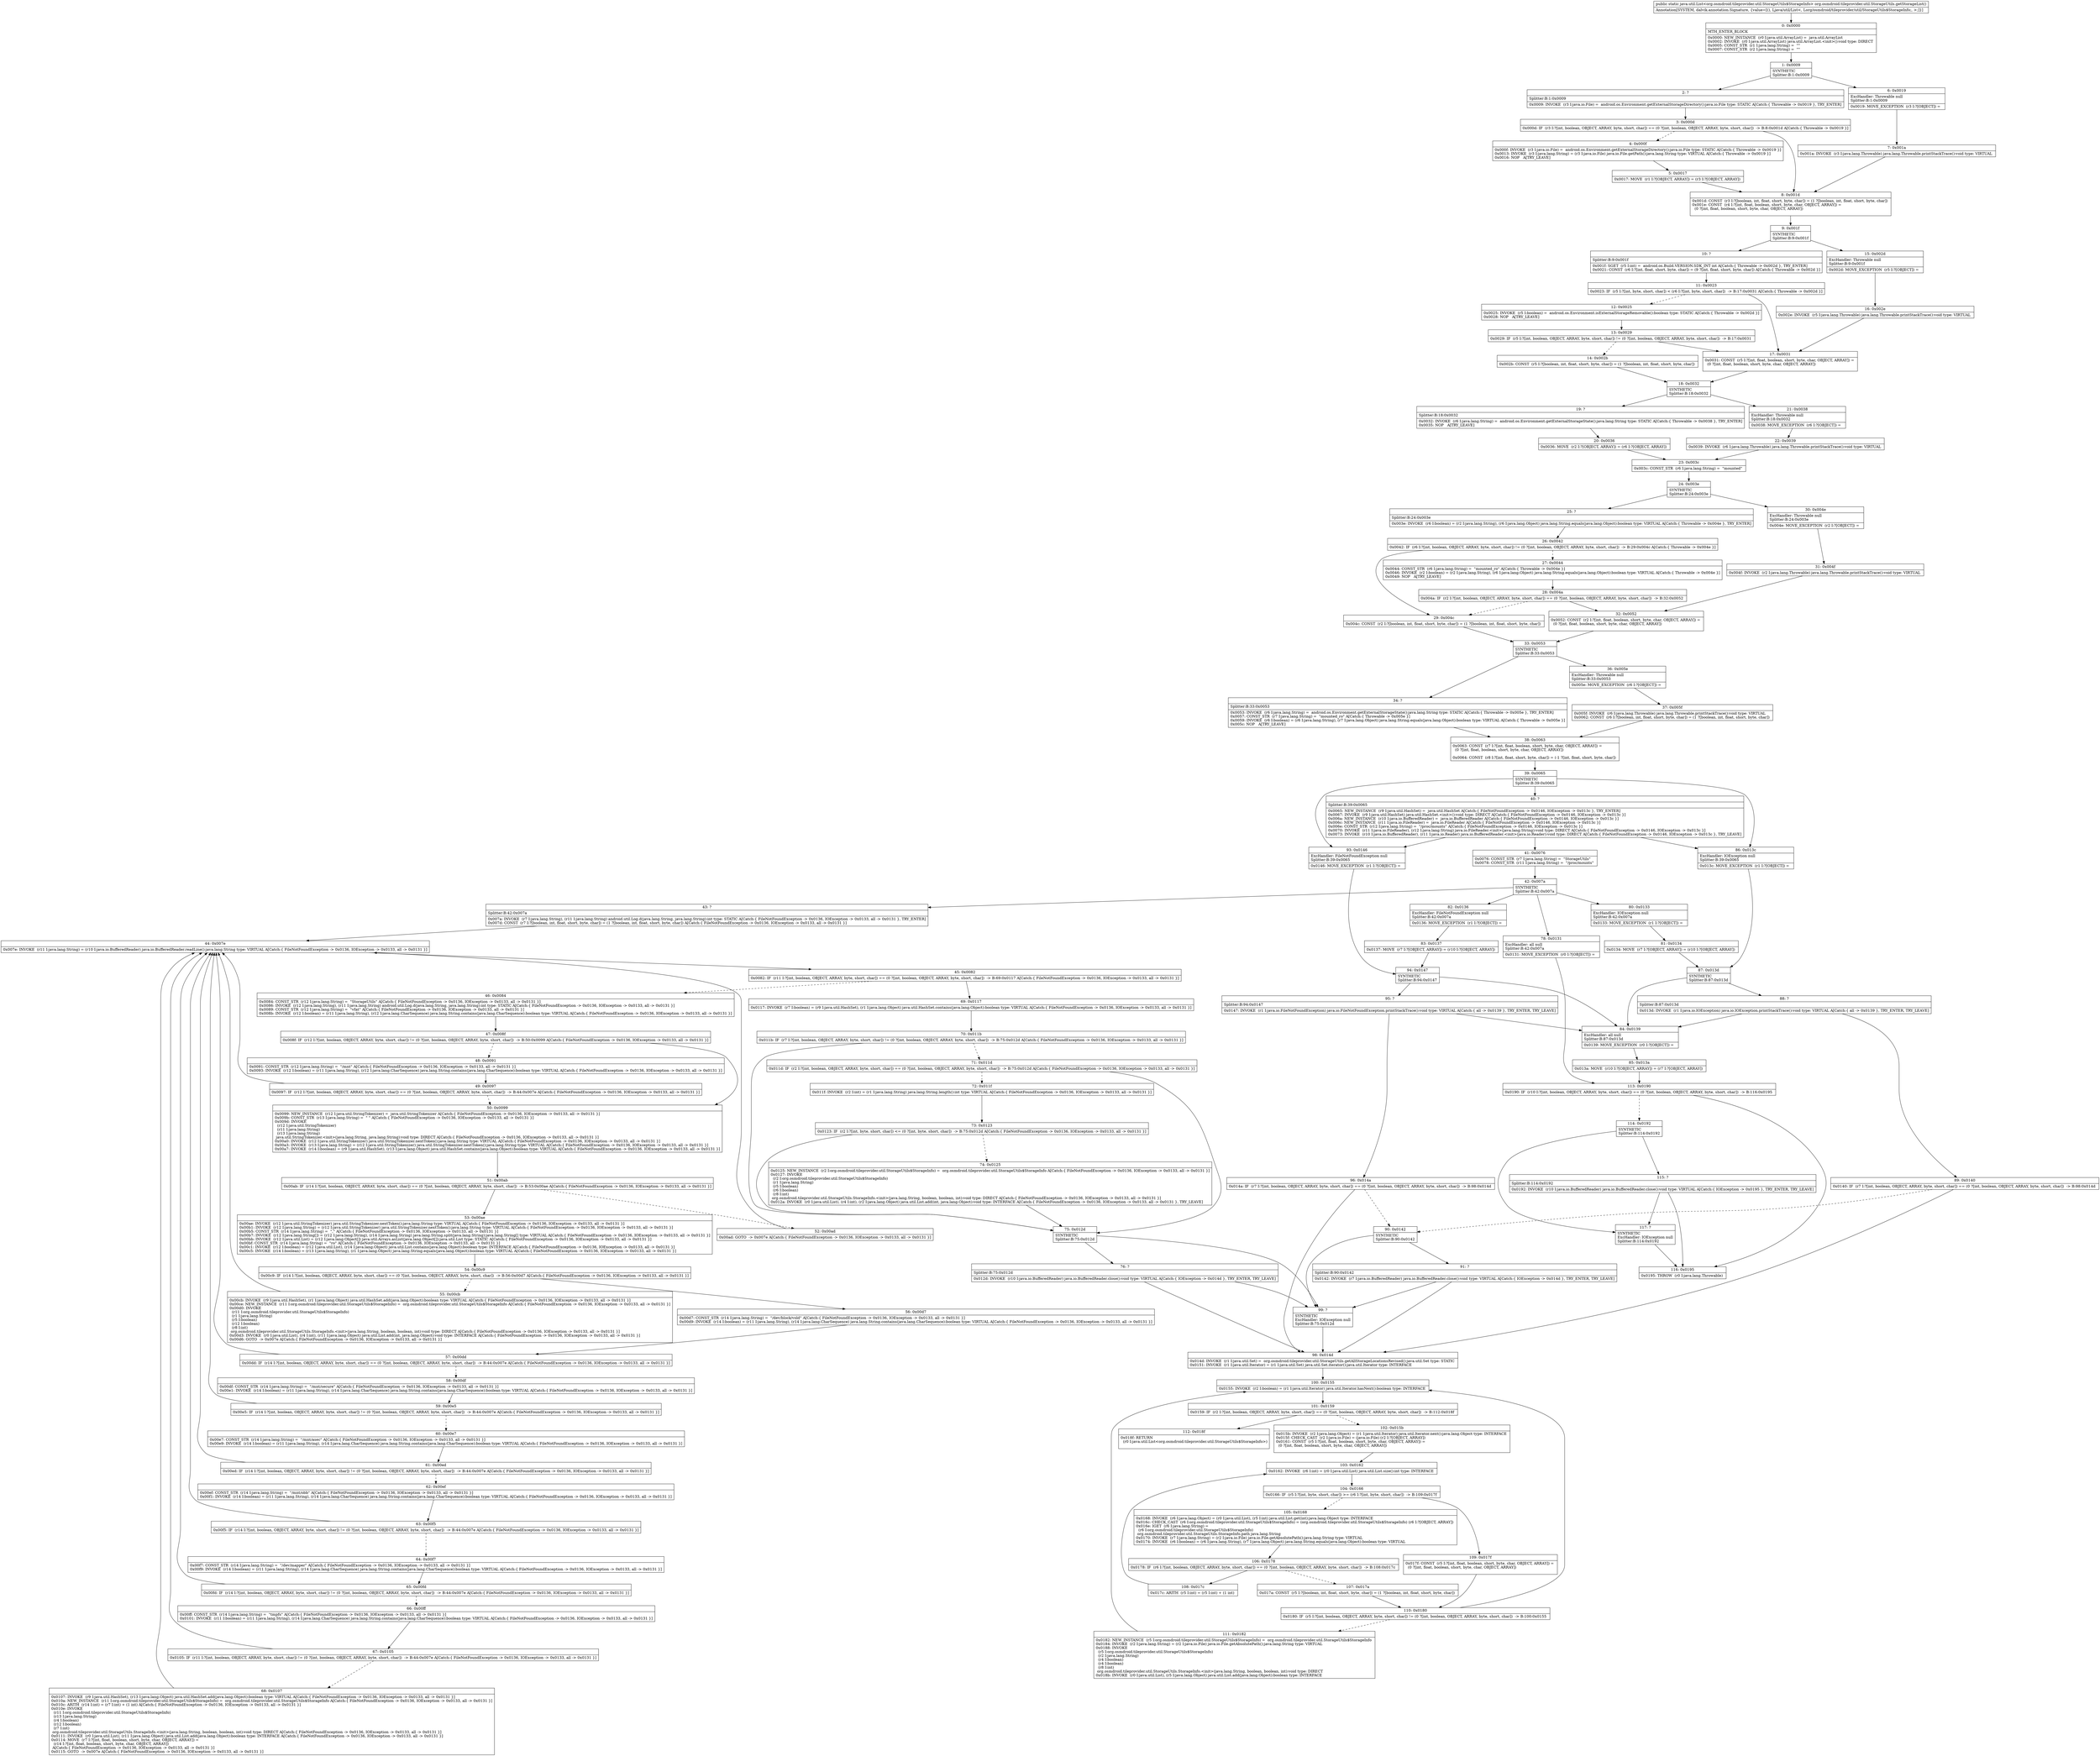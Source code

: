 digraph "CFG fororg.osmdroid.tileprovider.util.StorageUtils.getStorageList()Ljava\/util\/List;" {
Node_0 [shape=record,label="{0\:\ 0x0000|MTH_ENTER_BLOCK\l|0x0000: NEW_INSTANCE  (r0 I:java.util.ArrayList) =  java.util.ArrayList \l0x0002: INVOKE  (r0 I:java.util.ArrayList) java.util.ArrayList.\<init\>():void type: DIRECT \l0x0005: CONST_STR  (r1 I:java.lang.String) =  \"\" \l0x0007: CONST_STR  (r2 I:java.lang.String) =  \"\" \l}"];
Node_1 [shape=record,label="{1\:\ 0x0009|SYNTHETIC\lSplitter:B:1:0x0009\l}"];
Node_2 [shape=record,label="{2\:\ ?|Splitter:B:1:0x0009\l|0x0009: INVOKE  (r3 I:java.io.File) =  android.os.Environment.getExternalStorageDirectory():java.io.File type: STATIC A[Catch:\{ Throwable \-\> 0x0019 \}, TRY_ENTER]\l}"];
Node_3 [shape=record,label="{3\:\ 0x000d|0x000d: IF  (r3 I:?[int, boolean, OBJECT, ARRAY, byte, short, char]) == (0 ?[int, boolean, OBJECT, ARRAY, byte, short, char])  \-\> B:8:0x001d A[Catch:\{ Throwable \-\> 0x0019 \}]\l}"];
Node_4 [shape=record,label="{4\:\ 0x000f|0x000f: INVOKE  (r3 I:java.io.File) =  android.os.Environment.getExternalStorageDirectory():java.io.File type: STATIC A[Catch:\{ Throwable \-\> 0x0019 \}]\l0x0013: INVOKE  (r3 I:java.lang.String) = (r3 I:java.io.File) java.io.File.getPath():java.lang.String type: VIRTUAL A[Catch:\{ Throwable \-\> 0x0019 \}]\l0x0016: NOP   A[TRY_LEAVE]\l}"];
Node_5 [shape=record,label="{5\:\ 0x0017|0x0017: MOVE  (r1 I:?[OBJECT, ARRAY]) = (r3 I:?[OBJECT, ARRAY]) \l}"];
Node_6 [shape=record,label="{6\:\ 0x0019|ExcHandler: Throwable null\lSplitter:B:1:0x0009\l|0x0019: MOVE_EXCEPTION  (r3 I:?[OBJECT]) =  \l}"];
Node_7 [shape=record,label="{7\:\ 0x001a|0x001a: INVOKE  (r3 I:java.lang.Throwable) java.lang.Throwable.printStackTrace():void type: VIRTUAL \l}"];
Node_8 [shape=record,label="{8\:\ 0x001d|0x001d: CONST  (r3 I:?[boolean, int, float, short, byte, char]) = (1 ?[boolean, int, float, short, byte, char]) \l0x001e: CONST  (r4 I:?[int, float, boolean, short, byte, char, OBJECT, ARRAY]) = \l  (0 ?[int, float, boolean, short, byte, char, OBJECT, ARRAY])\l \l}"];
Node_9 [shape=record,label="{9\:\ 0x001f|SYNTHETIC\lSplitter:B:9:0x001f\l}"];
Node_10 [shape=record,label="{10\:\ ?|Splitter:B:9:0x001f\l|0x001f: SGET  (r5 I:int) =  android.os.Build.VERSION.SDK_INT int A[Catch:\{ Throwable \-\> 0x002d \}, TRY_ENTER]\l0x0021: CONST  (r6 I:?[int, float, short, byte, char]) = (9 ?[int, float, short, byte, char]) A[Catch:\{ Throwable \-\> 0x002d \}]\l}"];
Node_11 [shape=record,label="{11\:\ 0x0023|0x0023: IF  (r5 I:?[int, byte, short, char]) \< (r6 I:?[int, byte, short, char])  \-\> B:17:0x0031 A[Catch:\{ Throwable \-\> 0x002d \}]\l}"];
Node_12 [shape=record,label="{12\:\ 0x0025|0x0025: INVOKE  (r5 I:boolean) =  android.os.Environment.isExternalStorageRemovable():boolean type: STATIC A[Catch:\{ Throwable \-\> 0x002d \}]\l0x0028: NOP   A[TRY_LEAVE]\l}"];
Node_13 [shape=record,label="{13\:\ 0x0029|0x0029: IF  (r5 I:?[int, boolean, OBJECT, ARRAY, byte, short, char]) != (0 ?[int, boolean, OBJECT, ARRAY, byte, short, char])  \-\> B:17:0x0031 \l}"];
Node_14 [shape=record,label="{14\:\ 0x002b|0x002b: CONST  (r5 I:?[boolean, int, float, short, byte, char]) = (1 ?[boolean, int, float, short, byte, char]) \l}"];
Node_15 [shape=record,label="{15\:\ 0x002d|ExcHandler: Throwable null\lSplitter:B:9:0x001f\l|0x002d: MOVE_EXCEPTION  (r5 I:?[OBJECT]) =  \l}"];
Node_16 [shape=record,label="{16\:\ 0x002e|0x002e: INVOKE  (r5 I:java.lang.Throwable) java.lang.Throwable.printStackTrace():void type: VIRTUAL \l}"];
Node_17 [shape=record,label="{17\:\ 0x0031|0x0031: CONST  (r5 I:?[int, float, boolean, short, byte, char, OBJECT, ARRAY]) = \l  (0 ?[int, float, boolean, short, byte, char, OBJECT, ARRAY])\l \l}"];
Node_18 [shape=record,label="{18\:\ 0x0032|SYNTHETIC\lSplitter:B:18:0x0032\l}"];
Node_19 [shape=record,label="{19\:\ ?|Splitter:B:18:0x0032\l|0x0032: INVOKE  (r6 I:java.lang.String) =  android.os.Environment.getExternalStorageState():java.lang.String type: STATIC A[Catch:\{ Throwable \-\> 0x0038 \}, TRY_ENTER]\l0x0035: NOP   A[TRY_LEAVE]\l}"];
Node_20 [shape=record,label="{20\:\ 0x0036|0x0036: MOVE  (r2 I:?[OBJECT, ARRAY]) = (r6 I:?[OBJECT, ARRAY]) \l}"];
Node_21 [shape=record,label="{21\:\ 0x0038|ExcHandler: Throwable null\lSplitter:B:18:0x0032\l|0x0038: MOVE_EXCEPTION  (r6 I:?[OBJECT]) =  \l}"];
Node_22 [shape=record,label="{22\:\ 0x0039|0x0039: INVOKE  (r6 I:java.lang.Throwable) java.lang.Throwable.printStackTrace():void type: VIRTUAL \l}"];
Node_23 [shape=record,label="{23\:\ 0x003c|0x003c: CONST_STR  (r6 I:java.lang.String) =  \"mounted\" \l}"];
Node_24 [shape=record,label="{24\:\ 0x003e|SYNTHETIC\lSplitter:B:24:0x003e\l}"];
Node_25 [shape=record,label="{25\:\ ?|Splitter:B:24:0x003e\l|0x003e: INVOKE  (r6 I:boolean) = (r2 I:java.lang.String), (r6 I:java.lang.Object) java.lang.String.equals(java.lang.Object):boolean type: VIRTUAL A[Catch:\{ Throwable \-\> 0x004e \}, TRY_ENTER]\l}"];
Node_26 [shape=record,label="{26\:\ 0x0042|0x0042: IF  (r6 I:?[int, boolean, OBJECT, ARRAY, byte, short, char]) != (0 ?[int, boolean, OBJECT, ARRAY, byte, short, char])  \-\> B:29:0x004c A[Catch:\{ Throwable \-\> 0x004e \}]\l}"];
Node_27 [shape=record,label="{27\:\ 0x0044|0x0044: CONST_STR  (r6 I:java.lang.String) =  \"mounted_ro\" A[Catch:\{ Throwable \-\> 0x004e \}]\l0x0046: INVOKE  (r2 I:boolean) = (r2 I:java.lang.String), (r6 I:java.lang.Object) java.lang.String.equals(java.lang.Object):boolean type: VIRTUAL A[Catch:\{ Throwable \-\> 0x004e \}]\l0x0049: NOP   A[TRY_LEAVE]\l}"];
Node_28 [shape=record,label="{28\:\ 0x004a|0x004a: IF  (r2 I:?[int, boolean, OBJECT, ARRAY, byte, short, char]) == (0 ?[int, boolean, OBJECT, ARRAY, byte, short, char])  \-\> B:32:0x0052 \l}"];
Node_29 [shape=record,label="{29\:\ 0x004c|0x004c: CONST  (r2 I:?[boolean, int, float, short, byte, char]) = (1 ?[boolean, int, float, short, byte, char]) \l}"];
Node_30 [shape=record,label="{30\:\ 0x004e|ExcHandler: Throwable null\lSplitter:B:24:0x003e\l|0x004e: MOVE_EXCEPTION  (r2 I:?[OBJECT]) =  \l}"];
Node_31 [shape=record,label="{31\:\ 0x004f|0x004f: INVOKE  (r2 I:java.lang.Throwable) java.lang.Throwable.printStackTrace():void type: VIRTUAL \l}"];
Node_32 [shape=record,label="{32\:\ 0x0052|0x0052: CONST  (r2 I:?[int, float, boolean, short, byte, char, OBJECT, ARRAY]) = \l  (0 ?[int, float, boolean, short, byte, char, OBJECT, ARRAY])\l \l}"];
Node_33 [shape=record,label="{33\:\ 0x0053|SYNTHETIC\lSplitter:B:33:0x0053\l}"];
Node_34 [shape=record,label="{34\:\ ?|Splitter:B:33:0x0053\l|0x0053: INVOKE  (r6 I:java.lang.String) =  android.os.Environment.getExternalStorageState():java.lang.String type: STATIC A[Catch:\{ Throwable \-\> 0x005e \}, TRY_ENTER]\l0x0057: CONST_STR  (r7 I:java.lang.String) =  \"mounted_ro\" A[Catch:\{ Throwable \-\> 0x005e \}]\l0x0059: INVOKE  (r6 I:boolean) = (r6 I:java.lang.String), (r7 I:java.lang.Object) java.lang.String.equals(java.lang.Object):boolean type: VIRTUAL A[Catch:\{ Throwable \-\> 0x005e \}]\l0x005c: NOP   A[TRY_LEAVE]\l}"];
Node_36 [shape=record,label="{36\:\ 0x005e|ExcHandler: Throwable null\lSplitter:B:33:0x0053\l|0x005e: MOVE_EXCEPTION  (r6 I:?[OBJECT]) =  \l}"];
Node_37 [shape=record,label="{37\:\ 0x005f|0x005f: INVOKE  (r6 I:java.lang.Throwable) java.lang.Throwable.printStackTrace():void type: VIRTUAL \l0x0062: CONST  (r6 I:?[boolean, int, float, short, byte, char]) = (1 ?[boolean, int, float, short, byte, char]) \l}"];
Node_38 [shape=record,label="{38\:\ 0x0063|0x0063: CONST  (r7 I:?[int, float, boolean, short, byte, char, OBJECT, ARRAY]) = \l  (0 ?[int, float, boolean, short, byte, char, OBJECT, ARRAY])\l \l0x0064: CONST  (r8 I:?[int, float, short, byte, char]) = (\-1 ?[int, float, short, byte, char]) \l}"];
Node_39 [shape=record,label="{39\:\ 0x0065|SYNTHETIC\lSplitter:B:39:0x0065\l}"];
Node_40 [shape=record,label="{40\:\ ?|Splitter:B:39:0x0065\l|0x0065: NEW_INSTANCE  (r9 I:java.util.HashSet) =  java.util.HashSet A[Catch:\{ FileNotFoundException \-\> 0x0146, IOException \-\> 0x013c \}, TRY_ENTER]\l0x0067: INVOKE  (r9 I:java.util.HashSet) java.util.HashSet.\<init\>():void type: DIRECT A[Catch:\{ FileNotFoundException \-\> 0x0146, IOException \-\> 0x013c \}]\l0x006a: NEW_INSTANCE  (r10 I:java.io.BufferedReader) =  java.io.BufferedReader A[Catch:\{ FileNotFoundException \-\> 0x0146, IOException \-\> 0x013c \}]\l0x006c: NEW_INSTANCE  (r11 I:java.io.FileReader) =  java.io.FileReader A[Catch:\{ FileNotFoundException \-\> 0x0146, IOException \-\> 0x013c \}]\l0x006e: CONST_STR  (r12 I:java.lang.String) =  \"\/proc\/mounts\" A[Catch:\{ FileNotFoundException \-\> 0x0146, IOException \-\> 0x013c \}]\l0x0070: INVOKE  (r11 I:java.io.FileReader), (r12 I:java.lang.String) java.io.FileReader.\<init\>(java.lang.String):void type: DIRECT A[Catch:\{ FileNotFoundException \-\> 0x0146, IOException \-\> 0x013c \}]\l0x0073: INVOKE  (r10 I:java.io.BufferedReader), (r11 I:java.io.Reader) java.io.BufferedReader.\<init\>(java.io.Reader):void type: DIRECT A[Catch:\{ FileNotFoundException \-\> 0x0146, IOException \-\> 0x013c \}, TRY_LEAVE]\l}"];
Node_41 [shape=record,label="{41\:\ 0x0076|0x0076: CONST_STR  (r7 I:java.lang.String) =  \"StorageUtils\" \l0x0078: CONST_STR  (r11 I:java.lang.String) =  \"\/proc\/mounts\" \l}"];
Node_42 [shape=record,label="{42\:\ 0x007a|SYNTHETIC\lSplitter:B:42:0x007a\l}"];
Node_43 [shape=record,label="{43\:\ ?|Splitter:B:42:0x007a\l|0x007a: INVOKE  (r7 I:java.lang.String), (r11 I:java.lang.String) android.util.Log.d(java.lang.String, java.lang.String):int type: STATIC A[Catch:\{ FileNotFoundException \-\> 0x0136, IOException \-\> 0x0133, all \-\> 0x0131 \}, TRY_ENTER]\l0x007d: CONST  (r7 I:?[boolean, int, float, short, byte, char]) = (1 ?[boolean, int, float, short, byte, char]) A[Catch:\{ FileNotFoundException \-\> 0x0136, IOException \-\> 0x0133, all \-\> 0x0131 \}]\l}"];
Node_44 [shape=record,label="{44\:\ 0x007e|0x007e: INVOKE  (r11 I:java.lang.String) = (r10 I:java.io.BufferedReader) java.io.BufferedReader.readLine():java.lang.String type: VIRTUAL A[Catch:\{ FileNotFoundException \-\> 0x0136, IOException \-\> 0x0133, all \-\> 0x0131 \}]\l}"];
Node_45 [shape=record,label="{45\:\ 0x0082|0x0082: IF  (r11 I:?[int, boolean, OBJECT, ARRAY, byte, short, char]) == (0 ?[int, boolean, OBJECT, ARRAY, byte, short, char])  \-\> B:69:0x0117 A[Catch:\{ FileNotFoundException \-\> 0x0136, IOException \-\> 0x0133, all \-\> 0x0131 \}]\l}"];
Node_46 [shape=record,label="{46\:\ 0x0084|0x0084: CONST_STR  (r12 I:java.lang.String) =  \"StorageUtils\" A[Catch:\{ FileNotFoundException \-\> 0x0136, IOException \-\> 0x0133, all \-\> 0x0131 \}]\l0x0086: INVOKE  (r12 I:java.lang.String), (r11 I:java.lang.String) android.util.Log.d(java.lang.String, java.lang.String):int type: STATIC A[Catch:\{ FileNotFoundException \-\> 0x0136, IOException \-\> 0x0133, all \-\> 0x0131 \}]\l0x0089: CONST_STR  (r12 I:java.lang.String) =  \"vfat\" A[Catch:\{ FileNotFoundException \-\> 0x0136, IOException \-\> 0x0133, all \-\> 0x0131 \}]\l0x008b: INVOKE  (r12 I:boolean) = (r11 I:java.lang.String), (r12 I:java.lang.CharSequence) java.lang.String.contains(java.lang.CharSequence):boolean type: VIRTUAL A[Catch:\{ FileNotFoundException \-\> 0x0136, IOException \-\> 0x0133, all \-\> 0x0131 \}]\l}"];
Node_47 [shape=record,label="{47\:\ 0x008f|0x008f: IF  (r12 I:?[int, boolean, OBJECT, ARRAY, byte, short, char]) != (0 ?[int, boolean, OBJECT, ARRAY, byte, short, char])  \-\> B:50:0x0099 A[Catch:\{ FileNotFoundException \-\> 0x0136, IOException \-\> 0x0133, all \-\> 0x0131 \}]\l}"];
Node_48 [shape=record,label="{48\:\ 0x0091|0x0091: CONST_STR  (r12 I:java.lang.String) =  \"\/mnt\" A[Catch:\{ FileNotFoundException \-\> 0x0136, IOException \-\> 0x0133, all \-\> 0x0131 \}]\l0x0093: INVOKE  (r12 I:boolean) = (r11 I:java.lang.String), (r12 I:java.lang.CharSequence) java.lang.String.contains(java.lang.CharSequence):boolean type: VIRTUAL A[Catch:\{ FileNotFoundException \-\> 0x0136, IOException \-\> 0x0133, all \-\> 0x0131 \}]\l}"];
Node_49 [shape=record,label="{49\:\ 0x0097|0x0097: IF  (r12 I:?[int, boolean, OBJECT, ARRAY, byte, short, char]) == (0 ?[int, boolean, OBJECT, ARRAY, byte, short, char])  \-\> B:44:0x007e A[Catch:\{ FileNotFoundException \-\> 0x0136, IOException \-\> 0x0133, all \-\> 0x0131 \}]\l}"];
Node_50 [shape=record,label="{50\:\ 0x0099|0x0099: NEW_INSTANCE  (r12 I:java.util.StringTokenizer) =  java.util.StringTokenizer A[Catch:\{ FileNotFoundException \-\> 0x0136, IOException \-\> 0x0133, all \-\> 0x0131 \}]\l0x009b: CONST_STR  (r13 I:java.lang.String) =  \" \" A[Catch:\{ FileNotFoundException \-\> 0x0136, IOException \-\> 0x0133, all \-\> 0x0131 \}]\l0x009d: INVOKE  \l  (r12 I:java.util.StringTokenizer)\l  (r11 I:java.lang.String)\l  (r13 I:java.lang.String)\l java.util.StringTokenizer.\<init\>(java.lang.String, java.lang.String):void type: DIRECT A[Catch:\{ FileNotFoundException \-\> 0x0136, IOException \-\> 0x0133, all \-\> 0x0131 \}]\l0x00a0: INVOKE  (r12 I:java.util.StringTokenizer) java.util.StringTokenizer.nextToken():java.lang.String type: VIRTUAL A[Catch:\{ FileNotFoundException \-\> 0x0136, IOException \-\> 0x0133, all \-\> 0x0131 \}]\l0x00a3: INVOKE  (r13 I:java.lang.String) = (r12 I:java.util.StringTokenizer) java.util.StringTokenizer.nextToken():java.lang.String type: VIRTUAL A[Catch:\{ FileNotFoundException \-\> 0x0136, IOException \-\> 0x0133, all \-\> 0x0131 \}]\l0x00a7: INVOKE  (r14 I:boolean) = (r9 I:java.util.HashSet), (r13 I:java.lang.Object) java.util.HashSet.contains(java.lang.Object):boolean type: VIRTUAL A[Catch:\{ FileNotFoundException \-\> 0x0136, IOException \-\> 0x0133, all \-\> 0x0131 \}]\l}"];
Node_51 [shape=record,label="{51\:\ 0x00ab|0x00ab: IF  (r14 I:?[int, boolean, OBJECT, ARRAY, byte, short, char]) == (0 ?[int, boolean, OBJECT, ARRAY, byte, short, char])  \-\> B:53:0x00ae A[Catch:\{ FileNotFoundException \-\> 0x0136, IOException \-\> 0x0133, all \-\> 0x0131 \}]\l}"];
Node_52 [shape=record,label="{52\:\ 0x00ad|0x00ad: GOTO  \-\> 0x007e A[Catch:\{ FileNotFoundException \-\> 0x0136, IOException \-\> 0x0133, all \-\> 0x0131 \}]\l}"];
Node_53 [shape=record,label="{53\:\ 0x00ae|0x00ae: INVOKE  (r12 I:java.util.StringTokenizer) java.util.StringTokenizer.nextToken():java.lang.String type: VIRTUAL A[Catch:\{ FileNotFoundException \-\> 0x0136, IOException \-\> 0x0133, all \-\> 0x0131 \}]\l0x00b1: INVOKE  (r12 I:java.lang.String) = (r12 I:java.util.StringTokenizer) java.util.StringTokenizer.nextToken():java.lang.String type: VIRTUAL A[Catch:\{ FileNotFoundException \-\> 0x0136, IOException \-\> 0x0133, all \-\> 0x0131 \}]\l0x00b5: CONST_STR  (r14 I:java.lang.String) =  \",\" A[Catch:\{ FileNotFoundException \-\> 0x0136, IOException \-\> 0x0133, all \-\> 0x0131 \}]\l0x00b7: INVOKE  (r12 I:java.lang.String[]) = (r12 I:java.lang.String), (r14 I:java.lang.String) java.lang.String.split(java.lang.String):java.lang.String[] type: VIRTUAL A[Catch:\{ FileNotFoundException \-\> 0x0136, IOException \-\> 0x0133, all \-\> 0x0131 \}]\l0x00bb: INVOKE  (r12 I:java.util.List) = (r12 I:java.lang.Object[]) java.util.Arrays.asList(java.lang.Object[]):java.util.List type: STATIC A[Catch:\{ FileNotFoundException \-\> 0x0136, IOException \-\> 0x0133, all \-\> 0x0131 \}]\l0x00bf: CONST_STR  (r14 I:java.lang.String) =  \"ro\" A[Catch:\{ FileNotFoundException \-\> 0x0136, IOException \-\> 0x0133, all \-\> 0x0131 \}]\l0x00c1: INVOKE  (r12 I:boolean) = (r12 I:java.util.List), (r14 I:java.lang.Object) java.util.List.contains(java.lang.Object):boolean type: INTERFACE A[Catch:\{ FileNotFoundException \-\> 0x0136, IOException \-\> 0x0133, all \-\> 0x0131 \}]\l0x00c5: INVOKE  (r14 I:boolean) = (r13 I:java.lang.String), (r1 I:java.lang.Object) java.lang.String.equals(java.lang.Object):boolean type: VIRTUAL A[Catch:\{ FileNotFoundException \-\> 0x0136, IOException \-\> 0x0133, all \-\> 0x0131 \}]\l}"];
Node_54 [shape=record,label="{54\:\ 0x00c9|0x00c9: IF  (r14 I:?[int, boolean, OBJECT, ARRAY, byte, short, char]) == (0 ?[int, boolean, OBJECT, ARRAY, byte, short, char])  \-\> B:56:0x00d7 A[Catch:\{ FileNotFoundException \-\> 0x0136, IOException \-\> 0x0133, all \-\> 0x0131 \}]\l}"];
Node_55 [shape=record,label="{55\:\ 0x00cb|0x00cb: INVOKE  (r9 I:java.util.HashSet), (r1 I:java.lang.Object) java.util.HashSet.add(java.lang.Object):boolean type: VIRTUAL A[Catch:\{ FileNotFoundException \-\> 0x0136, IOException \-\> 0x0133, all \-\> 0x0131 \}]\l0x00ce: NEW_INSTANCE  (r11 I:org.osmdroid.tileprovider.util.StorageUtils$StorageInfo) =  org.osmdroid.tileprovider.util.StorageUtils$StorageInfo A[Catch:\{ FileNotFoundException \-\> 0x0136, IOException \-\> 0x0133, all \-\> 0x0131 \}]\l0x00d0: INVOKE  \l  (r11 I:org.osmdroid.tileprovider.util.StorageUtils$StorageInfo)\l  (r1 I:java.lang.String)\l  (r5 I:boolean)\l  (r12 I:boolean)\l  (r8 I:int)\l org.osmdroid.tileprovider.util.StorageUtils.StorageInfo.\<init\>(java.lang.String, boolean, boolean, int):void type: DIRECT A[Catch:\{ FileNotFoundException \-\> 0x0136, IOException \-\> 0x0133, all \-\> 0x0131 \}]\l0x00d3: INVOKE  (r0 I:java.util.List), (r4 I:int), (r11 I:java.lang.Object) java.util.List.add(int, java.lang.Object):void type: INTERFACE A[Catch:\{ FileNotFoundException \-\> 0x0136, IOException \-\> 0x0133, all \-\> 0x0131 \}]\l0x00d6: GOTO  \-\> 0x007e A[Catch:\{ FileNotFoundException \-\> 0x0136, IOException \-\> 0x0133, all \-\> 0x0131 \}]\l}"];
Node_56 [shape=record,label="{56\:\ 0x00d7|0x00d7: CONST_STR  (r14 I:java.lang.String) =  \"\/dev\/block\/vold\" A[Catch:\{ FileNotFoundException \-\> 0x0136, IOException \-\> 0x0133, all \-\> 0x0131 \}]\l0x00d9: INVOKE  (r14 I:boolean) = (r11 I:java.lang.String), (r14 I:java.lang.CharSequence) java.lang.String.contains(java.lang.CharSequence):boolean type: VIRTUAL A[Catch:\{ FileNotFoundException \-\> 0x0136, IOException \-\> 0x0133, all \-\> 0x0131 \}]\l}"];
Node_57 [shape=record,label="{57\:\ 0x00dd|0x00dd: IF  (r14 I:?[int, boolean, OBJECT, ARRAY, byte, short, char]) == (0 ?[int, boolean, OBJECT, ARRAY, byte, short, char])  \-\> B:44:0x007e A[Catch:\{ FileNotFoundException \-\> 0x0136, IOException \-\> 0x0133, all \-\> 0x0131 \}]\l}"];
Node_58 [shape=record,label="{58\:\ 0x00df|0x00df: CONST_STR  (r14 I:java.lang.String) =  \"\/mnt\/secure\" A[Catch:\{ FileNotFoundException \-\> 0x0136, IOException \-\> 0x0133, all \-\> 0x0131 \}]\l0x00e1: INVOKE  (r14 I:boolean) = (r11 I:java.lang.String), (r14 I:java.lang.CharSequence) java.lang.String.contains(java.lang.CharSequence):boolean type: VIRTUAL A[Catch:\{ FileNotFoundException \-\> 0x0136, IOException \-\> 0x0133, all \-\> 0x0131 \}]\l}"];
Node_59 [shape=record,label="{59\:\ 0x00e5|0x00e5: IF  (r14 I:?[int, boolean, OBJECT, ARRAY, byte, short, char]) != (0 ?[int, boolean, OBJECT, ARRAY, byte, short, char])  \-\> B:44:0x007e A[Catch:\{ FileNotFoundException \-\> 0x0136, IOException \-\> 0x0133, all \-\> 0x0131 \}]\l}"];
Node_60 [shape=record,label="{60\:\ 0x00e7|0x00e7: CONST_STR  (r14 I:java.lang.String) =  \"\/mnt\/asec\" A[Catch:\{ FileNotFoundException \-\> 0x0136, IOException \-\> 0x0133, all \-\> 0x0131 \}]\l0x00e9: INVOKE  (r14 I:boolean) = (r11 I:java.lang.String), (r14 I:java.lang.CharSequence) java.lang.String.contains(java.lang.CharSequence):boolean type: VIRTUAL A[Catch:\{ FileNotFoundException \-\> 0x0136, IOException \-\> 0x0133, all \-\> 0x0131 \}]\l}"];
Node_61 [shape=record,label="{61\:\ 0x00ed|0x00ed: IF  (r14 I:?[int, boolean, OBJECT, ARRAY, byte, short, char]) != (0 ?[int, boolean, OBJECT, ARRAY, byte, short, char])  \-\> B:44:0x007e A[Catch:\{ FileNotFoundException \-\> 0x0136, IOException \-\> 0x0133, all \-\> 0x0131 \}]\l}"];
Node_62 [shape=record,label="{62\:\ 0x00ef|0x00ef: CONST_STR  (r14 I:java.lang.String) =  \"\/mnt\/obb\" A[Catch:\{ FileNotFoundException \-\> 0x0136, IOException \-\> 0x0133, all \-\> 0x0131 \}]\l0x00f1: INVOKE  (r14 I:boolean) = (r11 I:java.lang.String), (r14 I:java.lang.CharSequence) java.lang.String.contains(java.lang.CharSequence):boolean type: VIRTUAL A[Catch:\{ FileNotFoundException \-\> 0x0136, IOException \-\> 0x0133, all \-\> 0x0131 \}]\l}"];
Node_63 [shape=record,label="{63\:\ 0x00f5|0x00f5: IF  (r14 I:?[int, boolean, OBJECT, ARRAY, byte, short, char]) != (0 ?[int, boolean, OBJECT, ARRAY, byte, short, char])  \-\> B:44:0x007e A[Catch:\{ FileNotFoundException \-\> 0x0136, IOException \-\> 0x0133, all \-\> 0x0131 \}]\l}"];
Node_64 [shape=record,label="{64\:\ 0x00f7|0x00f7: CONST_STR  (r14 I:java.lang.String) =  \"\/dev\/mapper\" A[Catch:\{ FileNotFoundException \-\> 0x0136, IOException \-\> 0x0133, all \-\> 0x0131 \}]\l0x00f9: INVOKE  (r14 I:boolean) = (r11 I:java.lang.String), (r14 I:java.lang.CharSequence) java.lang.String.contains(java.lang.CharSequence):boolean type: VIRTUAL A[Catch:\{ FileNotFoundException \-\> 0x0136, IOException \-\> 0x0133, all \-\> 0x0131 \}]\l}"];
Node_65 [shape=record,label="{65\:\ 0x00fd|0x00fd: IF  (r14 I:?[int, boolean, OBJECT, ARRAY, byte, short, char]) != (0 ?[int, boolean, OBJECT, ARRAY, byte, short, char])  \-\> B:44:0x007e A[Catch:\{ FileNotFoundException \-\> 0x0136, IOException \-\> 0x0133, all \-\> 0x0131 \}]\l}"];
Node_66 [shape=record,label="{66\:\ 0x00ff|0x00ff: CONST_STR  (r14 I:java.lang.String) =  \"tmpfs\" A[Catch:\{ FileNotFoundException \-\> 0x0136, IOException \-\> 0x0133, all \-\> 0x0131 \}]\l0x0101: INVOKE  (r11 I:boolean) = (r11 I:java.lang.String), (r14 I:java.lang.CharSequence) java.lang.String.contains(java.lang.CharSequence):boolean type: VIRTUAL A[Catch:\{ FileNotFoundException \-\> 0x0136, IOException \-\> 0x0133, all \-\> 0x0131 \}]\l}"];
Node_67 [shape=record,label="{67\:\ 0x0105|0x0105: IF  (r11 I:?[int, boolean, OBJECT, ARRAY, byte, short, char]) != (0 ?[int, boolean, OBJECT, ARRAY, byte, short, char])  \-\> B:44:0x007e A[Catch:\{ FileNotFoundException \-\> 0x0136, IOException \-\> 0x0133, all \-\> 0x0131 \}]\l}"];
Node_68 [shape=record,label="{68\:\ 0x0107|0x0107: INVOKE  (r9 I:java.util.HashSet), (r13 I:java.lang.Object) java.util.HashSet.add(java.lang.Object):boolean type: VIRTUAL A[Catch:\{ FileNotFoundException \-\> 0x0136, IOException \-\> 0x0133, all \-\> 0x0131 \}]\l0x010a: NEW_INSTANCE  (r11 I:org.osmdroid.tileprovider.util.StorageUtils$StorageInfo) =  org.osmdroid.tileprovider.util.StorageUtils$StorageInfo A[Catch:\{ FileNotFoundException \-\> 0x0136, IOException \-\> 0x0133, all \-\> 0x0131 \}]\l0x010c: ARITH  (r14 I:int) = (r7 I:int) + (1 int) A[Catch:\{ FileNotFoundException \-\> 0x0136, IOException \-\> 0x0133, all \-\> 0x0131 \}]\l0x010e: INVOKE  \l  (r11 I:org.osmdroid.tileprovider.util.StorageUtils$StorageInfo)\l  (r13 I:java.lang.String)\l  (r4 I:boolean)\l  (r12 I:boolean)\l  (r7 I:int)\l org.osmdroid.tileprovider.util.StorageUtils.StorageInfo.\<init\>(java.lang.String, boolean, boolean, int):void type: DIRECT A[Catch:\{ FileNotFoundException \-\> 0x0136, IOException \-\> 0x0133, all \-\> 0x0131 \}]\l0x0111: INVOKE  (r0 I:java.util.List), (r11 I:java.lang.Object) java.util.List.add(java.lang.Object):boolean type: INTERFACE A[Catch:\{ FileNotFoundException \-\> 0x0136, IOException \-\> 0x0133, all \-\> 0x0131 \}]\l0x0114: MOVE  (r7 I:?[int, float, boolean, short, byte, char, OBJECT, ARRAY]) = \l  (r14 I:?[int, float, boolean, short, byte, char, OBJECT, ARRAY])\l A[Catch:\{ FileNotFoundException \-\> 0x0136, IOException \-\> 0x0133, all \-\> 0x0131 \}]\l0x0115: GOTO  \-\> 0x007e A[Catch:\{ FileNotFoundException \-\> 0x0136, IOException \-\> 0x0133, all \-\> 0x0131 \}]\l}"];
Node_69 [shape=record,label="{69\:\ 0x0117|0x0117: INVOKE  (r7 I:boolean) = (r9 I:java.util.HashSet), (r1 I:java.lang.Object) java.util.HashSet.contains(java.lang.Object):boolean type: VIRTUAL A[Catch:\{ FileNotFoundException \-\> 0x0136, IOException \-\> 0x0133, all \-\> 0x0131 \}]\l}"];
Node_70 [shape=record,label="{70\:\ 0x011b|0x011b: IF  (r7 I:?[int, boolean, OBJECT, ARRAY, byte, short, char]) != (0 ?[int, boolean, OBJECT, ARRAY, byte, short, char])  \-\> B:75:0x012d A[Catch:\{ FileNotFoundException \-\> 0x0136, IOException \-\> 0x0133, all \-\> 0x0131 \}]\l}"];
Node_71 [shape=record,label="{71\:\ 0x011d|0x011d: IF  (r2 I:?[int, boolean, OBJECT, ARRAY, byte, short, char]) == (0 ?[int, boolean, OBJECT, ARRAY, byte, short, char])  \-\> B:75:0x012d A[Catch:\{ FileNotFoundException \-\> 0x0136, IOException \-\> 0x0133, all \-\> 0x0131 \}]\l}"];
Node_72 [shape=record,label="{72\:\ 0x011f|0x011f: INVOKE  (r2 I:int) = (r1 I:java.lang.String) java.lang.String.length():int type: VIRTUAL A[Catch:\{ FileNotFoundException \-\> 0x0136, IOException \-\> 0x0133, all \-\> 0x0131 \}]\l}"];
Node_73 [shape=record,label="{73\:\ 0x0123|0x0123: IF  (r2 I:?[int, byte, short, char]) \<= (0 ?[int, byte, short, char])  \-\> B:75:0x012d A[Catch:\{ FileNotFoundException \-\> 0x0136, IOException \-\> 0x0133, all \-\> 0x0131 \}]\l}"];
Node_74 [shape=record,label="{74\:\ 0x0125|0x0125: NEW_INSTANCE  (r2 I:org.osmdroid.tileprovider.util.StorageUtils$StorageInfo) =  org.osmdroid.tileprovider.util.StorageUtils$StorageInfo A[Catch:\{ FileNotFoundException \-\> 0x0136, IOException \-\> 0x0133, all \-\> 0x0131 \}]\l0x0127: INVOKE  \l  (r2 I:org.osmdroid.tileprovider.util.StorageUtils$StorageInfo)\l  (r1 I:java.lang.String)\l  (r5 I:boolean)\l  (r6 I:boolean)\l  (r8 I:int)\l org.osmdroid.tileprovider.util.StorageUtils.StorageInfo.\<init\>(java.lang.String, boolean, boolean, int):void type: DIRECT A[Catch:\{ FileNotFoundException \-\> 0x0136, IOException \-\> 0x0133, all \-\> 0x0131 \}]\l0x012a: INVOKE  (r0 I:java.util.List), (r4 I:int), (r2 I:java.lang.Object) java.util.List.add(int, java.lang.Object):void type: INTERFACE A[Catch:\{ FileNotFoundException \-\> 0x0136, IOException \-\> 0x0133, all \-\> 0x0131 \}, TRY_LEAVE]\l}"];
Node_75 [shape=record,label="{75\:\ 0x012d|SYNTHETIC\lSplitter:B:75:0x012d\l}"];
Node_76 [shape=record,label="{76\:\ ?|Splitter:B:75:0x012d\l|0x012d: INVOKE  (r10 I:java.io.BufferedReader) java.io.BufferedReader.close():void type: VIRTUAL A[Catch:\{ IOException \-\> 0x014d \}, TRY_ENTER, TRY_LEAVE]\l}"];
Node_78 [shape=record,label="{78\:\ 0x0131|ExcHandler: all null\lSplitter:B:42:0x007a\l|0x0131: MOVE_EXCEPTION  (r0 I:?[OBJECT]) =  \l}"];
Node_80 [shape=record,label="{80\:\ 0x0133|ExcHandler: IOException null\lSplitter:B:42:0x007a\l|0x0133: MOVE_EXCEPTION  (r1 I:?[OBJECT]) =  \l}"];
Node_81 [shape=record,label="{81\:\ 0x0134|0x0134: MOVE  (r7 I:?[OBJECT, ARRAY]) = (r10 I:?[OBJECT, ARRAY]) \l}"];
Node_82 [shape=record,label="{82\:\ 0x0136|ExcHandler: FileNotFoundException null\lSplitter:B:42:0x007a\l|0x0136: MOVE_EXCEPTION  (r1 I:?[OBJECT]) =  \l}"];
Node_83 [shape=record,label="{83\:\ 0x0137|0x0137: MOVE  (r7 I:?[OBJECT, ARRAY]) = (r10 I:?[OBJECT, ARRAY]) \l}"];
Node_84 [shape=record,label="{84\:\ 0x0139|ExcHandler: all null\lSplitter:B:87:0x013d\l|0x0139: MOVE_EXCEPTION  (r0 I:?[OBJECT]) =  \l}"];
Node_85 [shape=record,label="{85\:\ 0x013a|0x013a: MOVE  (r10 I:?[OBJECT, ARRAY]) = (r7 I:?[OBJECT, ARRAY]) \l}"];
Node_86 [shape=record,label="{86\:\ 0x013c|ExcHandler: IOException null\lSplitter:B:39:0x0065\l|0x013c: MOVE_EXCEPTION  (r1 I:?[OBJECT]) =  \l}"];
Node_87 [shape=record,label="{87\:\ 0x013d|SYNTHETIC\lSplitter:B:87:0x013d\l}"];
Node_88 [shape=record,label="{88\:\ ?|Splitter:B:87:0x013d\l|0x013d: INVOKE  (r1 I:java.io.IOException) java.io.IOException.printStackTrace():void type: VIRTUAL A[Catch:\{ all \-\> 0x0139 \}, TRY_ENTER, TRY_LEAVE]\l}"];
Node_89 [shape=record,label="{89\:\ 0x0140|0x0140: IF  (r7 I:?[int, boolean, OBJECT, ARRAY, byte, short, char]) == (0 ?[int, boolean, OBJECT, ARRAY, byte, short, char])  \-\> B:98:0x014d \l}"];
Node_90 [shape=record,label="{90\:\ 0x0142|SYNTHETIC\lSplitter:B:90:0x0142\l}"];
Node_91 [shape=record,label="{91\:\ ?|Splitter:B:90:0x0142\l|0x0142: INVOKE  (r7 I:java.io.BufferedReader) java.io.BufferedReader.close():void type: VIRTUAL A[Catch:\{ IOException \-\> 0x014d \}, TRY_ENTER, TRY_LEAVE]\l}"];
Node_93 [shape=record,label="{93\:\ 0x0146|ExcHandler: FileNotFoundException null\lSplitter:B:39:0x0065\l|0x0146: MOVE_EXCEPTION  (r1 I:?[OBJECT]) =  \l}"];
Node_94 [shape=record,label="{94\:\ 0x0147|SYNTHETIC\lSplitter:B:94:0x0147\l}"];
Node_95 [shape=record,label="{95\:\ ?|Splitter:B:94:0x0147\l|0x0147: INVOKE  (r1 I:java.io.FileNotFoundException) java.io.FileNotFoundException.printStackTrace():void type: VIRTUAL A[Catch:\{ all \-\> 0x0139 \}, TRY_ENTER, TRY_LEAVE]\l}"];
Node_96 [shape=record,label="{96\:\ 0x014a|0x014a: IF  (r7 I:?[int, boolean, OBJECT, ARRAY, byte, short, char]) == (0 ?[int, boolean, OBJECT, ARRAY, byte, short, char])  \-\> B:98:0x014d \l}"];
Node_98 [shape=record,label="{98\:\ 0x014d|0x014d: INVOKE  (r1 I:java.util.Set) =  org.osmdroid.tileprovider.util.StorageUtils.getAllStorageLocationsRevised():java.util.Set type: STATIC \l0x0151: INVOKE  (r1 I:java.util.Iterator) = (r1 I:java.util.Set) java.util.Set.iterator():java.util.Iterator type: INTERFACE \l}"];
Node_99 [shape=record,label="{99\:\ ?|SYNTHETIC\lExcHandler: IOException null\lSplitter:B:75:0x012d\l}"];
Node_100 [shape=record,label="{100\:\ 0x0155|0x0155: INVOKE  (r2 I:boolean) = (r1 I:java.util.Iterator) java.util.Iterator.hasNext():boolean type: INTERFACE \l}"];
Node_101 [shape=record,label="{101\:\ 0x0159|0x0159: IF  (r2 I:?[int, boolean, OBJECT, ARRAY, byte, short, char]) == (0 ?[int, boolean, OBJECT, ARRAY, byte, short, char])  \-\> B:112:0x018f \l}"];
Node_102 [shape=record,label="{102\:\ 0x015b|0x015b: INVOKE  (r2 I:java.lang.Object) = (r1 I:java.util.Iterator) java.util.Iterator.next():java.lang.Object type: INTERFACE \l0x015f: CHECK_CAST  (r2 I:java.io.File) = (java.io.File) (r2 I:?[OBJECT, ARRAY]) \l0x0161: CONST  (r5 I:?[int, float, boolean, short, byte, char, OBJECT, ARRAY]) = \l  (0 ?[int, float, boolean, short, byte, char, OBJECT, ARRAY])\l \l}"];
Node_103 [shape=record,label="{103\:\ 0x0162|0x0162: INVOKE  (r6 I:int) = (r0 I:java.util.List) java.util.List.size():int type: INTERFACE \l}"];
Node_104 [shape=record,label="{104\:\ 0x0166|0x0166: IF  (r5 I:?[int, byte, short, char]) \>= (r6 I:?[int, byte, short, char])  \-\> B:109:0x017f \l}"];
Node_105 [shape=record,label="{105\:\ 0x0168|0x0168: INVOKE  (r6 I:java.lang.Object) = (r0 I:java.util.List), (r5 I:int) java.util.List.get(int):java.lang.Object type: INTERFACE \l0x016c: CHECK_CAST  (r6 I:org.osmdroid.tileprovider.util.StorageUtils$StorageInfo) = (org.osmdroid.tileprovider.util.StorageUtils$StorageInfo) (r6 I:?[OBJECT, ARRAY]) \l0x016e: IGET  (r6 I:java.lang.String) = \l  (r6 I:org.osmdroid.tileprovider.util.StorageUtils$StorageInfo)\l org.osmdroid.tileprovider.util.StorageUtils.StorageInfo.path java.lang.String \l0x0170: INVOKE  (r7 I:java.lang.String) = (r2 I:java.io.File) java.io.File.getAbsolutePath():java.lang.String type: VIRTUAL \l0x0174: INVOKE  (r6 I:boolean) = (r6 I:java.lang.String), (r7 I:java.lang.Object) java.lang.String.equals(java.lang.Object):boolean type: VIRTUAL \l}"];
Node_106 [shape=record,label="{106\:\ 0x0178|0x0178: IF  (r6 I:?[int, boolean, OBJECT, ARRAY, byte, short, char]) == (0 ?[int, boolean, OBJECT, ARRAY, byte, short, char])  \-\> B:108:0x017c \l}"];
Node_107 [shape=record,label="{107\:\ 0x017a|0x017a: CONST  (r5 I:?[boolean, int, float, short, byte, char]) = (1 ?[boolean, int, float, short, byte, char]) \l}"];
Node_108 [shape=record,label="{108\:\ 0x017c|0x017c: ARITH  (r5 I:int) = (r5 I:int) + (1 int) \l}"];
Node_109 [shape=record,label="{109\:\ 0x017f|0x017f: CONST  (r5 I:?[int, float, boolean, short, byte, char, OBJECT, ARRAY]) = \l  (0 ?[int, float, boolean, short, byte, char, OBJECT, ARRAY])\l \l}"];
Node_110 [shape=record,label="{110\:\ 0x0180|0x0180: IF  (r5 I:?[int, boolean, OBJECT, ARRAY, byte, short, char]) != (0 ?[int, boolean, OBJECT, ARRAY, byte, short, char])  \-\> B:100:0x0155 \l}"];
Node_111 [shape=record,label="{111\:\ 0x0182|0x0182: NEW_INSTANCE  (r5 I:org.osmdroid.tileprovider.util.StorageUtils$StorageInfo) =  org.osmdroid.tileprovider.util.StorageUtils$StorageInfo \l0x0184: INVOKE  (r2 I:java.lang.String) = (r2 I:java.io.File) java.io.File.getAbsolutePath():java.lang.String type: VIRTUAL \l0x0188: INVOKE  \l  (r5 I:org.osmdroid.tileprovider.util.StorageUtils$StorageInfo)\l  (r2 I:java.lang.String)\l  (r4 I:boolean)\l  (r4 I:boolean)\l  (r8 I:int)\l org.osmdroid.tileprovider.util.StorageUtils.StorageInfo.\<init\>(java.lang.String, boolean, boolean, int):void type: DIRECT \l0x018b: INVOKE  (r0 I:java.util.List), (r5 I:java.lang.Object) java.util.List.add(java.lang.Object):boolean type: INTERFACE \l}"];
Node_112 [shape=record,label="{112\:\ 0x018f|0x018f: RETURN  \l  (r0 I:java.util.List\<org.osmdroid.tileprovider.util.StorageUtils$StorageInfo\>)\l \l}"];
Node_113 [shape=record,label="{113\:\ 0x0190|0x0190: IF  (r10 I:?[int, boolean, OBJECT, ARRAY, byte, short, char]) == (0 ?[int, boolean, OBJECT, ARRAY, byte, short, char])  \-\> B:116:0x0195 \l}"];
Node_114 [shape=record,label="{114\:\ 0x0192|SYNTHETIC\lSplitter:B:114:0x0192\l}"];
Node_115 [shape=record,label="{115\:\ ?|Splitter:B:114:0x0192\l|0x0192: INVOKE  (r10 I:java.io.BufferedReader) java.io.BufferedReader.close():void type: VIRTUAL A[Catch:\{ IOException \-\> 0x0195 \}, TRY_ENTER, TRY_LEAVE]\l}"];
Node_116 [shape=record,label="{116\:\ 0x0195|0x0195: THROW  (r0 I:java.lang.Throwable) \l}"];
Node_117 [shape=record,label="{117\:\ ?|SYNTHETIC\lExcHandler: IOException null\lSplitter:B:114:0x0192\l}"];
MethodNode[shape=record,label="{public static java.util.List\<org.osmdroid.tileprovider.util.StorageUtils$StorageInfo\> org.osmdroid.tileprovider.util.StorageUtils.getStorageList()  | Annotation[SYSTEM, dalvik.annotation.Signature, \{value=[(), Ljava\/util\/List\<, Lorg\/osmdroid\/tileprovider\/util\/StorageUtils$StorageInfo;, \>;]\}]\l}"];
MethodNode -> Node_0;
Node_0 -> Node_1;
Node_1 -> Node_2;
Node_1 -> Node_6;
Node_2 -> Node_3;
Node_3 -> Node_4[style=dashed];
Node_3 -> Node_8;
Node_4 -> Node_5;
Node_5 -> Node_8;
Node_6 -> Node_7;
Node_7 -> Node_8;
Node_8 -> Node_9;
Node_9 -> Node_10;
Node_9 -> Node_15;
Node_10 -> Node_11;
Node_11 -> Node_12[style=dashed];
Node_11 -> Node_17;
Node_12 -> Node_13;
Node_13 -> Node_14[style=dashed];
Node_13 -> Node_17;
Node_14 -> Node_18;
Node_15 -> Node_16;
Node_16 -> Node_17;
Node_17 -> Node_18;
Node_18 -> Node_19;
Node_18 -> Node_21;
Node_19 -> Node_20;
Node_20 -> Node_23;
Node_21 -> Node_22;
Node_22 -> Node_23;
Node_23 -> Node_24;
Node_24 -> Node_25;
Node_24 -> Node_30;
Node_25 -> Node_26;
Node_26 -> Node_27[style=dashed];
Node_26 -> Node_29;
Node_27 -> Node_28;
Node_28 -> Node_29[style=dashed];
Node_28 -> Node_32;
Node_29 -> Node_33;
Node_30 -> Node_31;
Node_31 -> Node_32;
Node_32 -> Node_33;
Node_33 -> Node_34;
Node_33 -> Node_36;
Node_34 -> Node_38;
Node_36 -> Node_37;
Node_37 -> Node_38;
Node_38 -> Node_39;
Node_39 -> Node_40;
Node_39 -> Node_93;
Node_39 -> Node_86;
Node_40 -> Node_41;
Node_40 -> Node_93;
Node_40 -> Node_86;
Node_41 -> Node_42;
Node_42 -> Node_43;
Node_42 -> Node_82;
Node_42 -> Node_80;
Node_42 -> Node_78;
Node_43 -> Node_44;
Node_44 -> Node_45;
Node_45 -> Node_46[style=dashed];
Node_45 -> Node_69;
Node_46 -> Node_47;
Node_47 -> Node_48[style=dashed];
Node_47 -> Node_50;
Node_48 -> Node_49;
Node_49 -> Node_44;
Node_49 -> Node_50[style=dashed];
Node_50 -> Node_51;
Node_51 -> Node_52[style=dashed];
Node_51 -> Node_53;
Node_52 -> Node_44;
Node_53 -> Node_54;
Node_54 -> Node_55[style=dashed];
Node_54 -> Node_56;
Node_55 -> Node_44;
Node_56 -> Node_57;
Node_57 -> Node_44;
Node_57 -> Node_58[style=dashed];
Node_58 -> Node_59;
Node_59 -> Node_44;
Node_59 -> Node_60[style=dashed];
Node_60 -> Node_61;
Node_61 -> Node_44;
Node_61 -> Node_62[style=dashed];
Node_62 -> Node_63;
Node_63 -> Node_44;
Node_63 -> Node_64[style=dashed];
Node_64 -> Node_65;
Node_65 -> Node_44;
Node_65 -> Node_66[style=dashed];
Node_66 -> Node_67;
Node_67 -> Node_44;
Node_67 -> Node_68[style=dashed];
Node_68 -> Node_44;
Node_69 -> Node_70;
Node_70 -> Node_71[style=dashed];
Node_70 -> Node_75;
Node_71 -> Node_72[style=dashed];
Node_71 -> Node_75;
Node_72 -> Node_73;
Node_73 -> Node_74[style=dashed];
Node_73 -> Node_75;
Node_74 -> Node_75;
Node_75 -> Node_76;
Node_75 -> Node_99;
Node_76 -> Node_99;
Node_76 -> Node_98;
Node_78 -> Node_113;
Node_80 -> Node_81;
Node_81 -> Node_87;
Node_82 -> Node_83;
Node_83 -> Node_94;
Node_84 -> Node_85;
Node_85 -> Node_113;
Node_86 -> Node_87;
Node_87 -> Node_88;
Node_87 -> Node_84;
Node_88 -> Node_89;
Node_88 -> Node_84;
Node_89 -> Node_90[style=dashed];
Node_89 -> Node_98;
Node_90 -> Node_91;
Node_90 -> Node_99;
Node_91 -> Node_99;
Node_91 -> Node_98;
Node_93 -> Node_94;
Node_94 -> Node_95;
Node_94 -> Node_84;
Node_95 -> Node_96;
Node_95 -> Node_84;
Node_96 -> Node_98;
Node_96 -> Node_90[style=dashed];
Node_98 -> Node_100;
Node_99 -> Node_98;
Node_100 -> Node_101;
Node_101 -> Node_102[style=dashed];
Node_101 -> Node_112;
Node_102 -> Node_103;
Node_103 -> Node_104;
Node_104 -> Node_105[style=dashed];
Node_104 -> Node_109;
Node_105 -> Node_106;
Node_106 -> Node_107[style=dashed];
Node_106 -> Node_108;
Node_107 -> Node_110;
Node_108 -> Node_103;
Node_109 -> Node_110;
Node_110 -> Node_100;
Node_110 -> Node_111[style=dashed];
Node_111 -> Node_100;
Node_113 -> Node_114[style=dashed];
Node_113 -> Node_116;
Node_114 -> Node_115;
Node_114 -> Node_117;
Node_115 -> Node_116;
Node_115 -> Node_117;
Node_117 -> Node_116;
}

